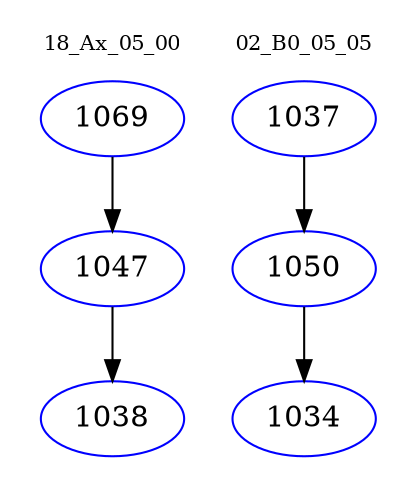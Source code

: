 digraph{
subgraph cluster_0 {
color = white
label = "18_Ax_05_00";
fontsize=10;
T0_1069 [label="1069", color="blue"]
T0_1069 -> T0_1047 [color="black"]
T0_1047 [label="1047", color="blue"]
T0_1047 -> T0_1038 [color="black"]
T0_1038 [label="1038", color="blue"]
}
subgraph cluster_1 {
color = white
label = "02_B0_05_05";
fontsize=10;
T1_1037 [label="1037", color="blue"]
T1_1037 -> T1_1050 [color="black"]
T1_1050 [label="1050", color="blue"]
T1_1050 -> T1_1034 [color="black"]
T1_1034 [label="1034", color="blue"]
}
}

